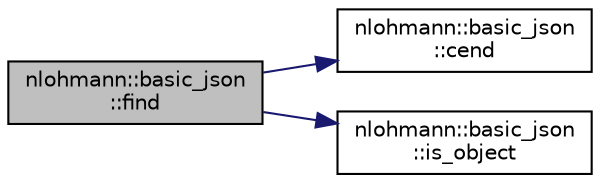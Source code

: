 digraph "nlohmann::basic_json::find"
{
 // LATEX_PDF_SIZE
  edge [fontname="Helvetica",fontsize="10",labelfontname="Helvetica",labelfontsize="10"];
  node [fontname="Helvetica",fontsize="10",shape=record];
  rankdir="LR";
  Node1 [label="nlohmann::basic_json\l::find",height=0.2,width=0.4,color="black", fillcolor="grey75", style="filled", fontcolor="black",tooltip="find an element in a JSON object"];
  Node1 -> Node2 [color="midnightblue",fontsize="10",style="solid"];
  Node2 [label="nlohmann::basic_json\l::cend",height=0.2,width=0.4,color="black", fillcolor="white", style="filled",URL="$classnlohmann_1_1basic__json.html#aab2588e4f8767b792656e5ebcf922a9f",tooltip="returns a const iterator to one past the last element"];
  Node1 -> Node3 [color="midnightblue",fontsize="10",style="solid"];
  Node3 [label="nlohmann::basic_json\l::is_object",height=0.2,width=0.4,color="black", fillcolor="white", style="filled",URL="$classnlohmann_1_1basic__json.html#ae3300a95d3bb4a55cb0e04b9f125e42f",tooltip="return whether value is an object"];
}
